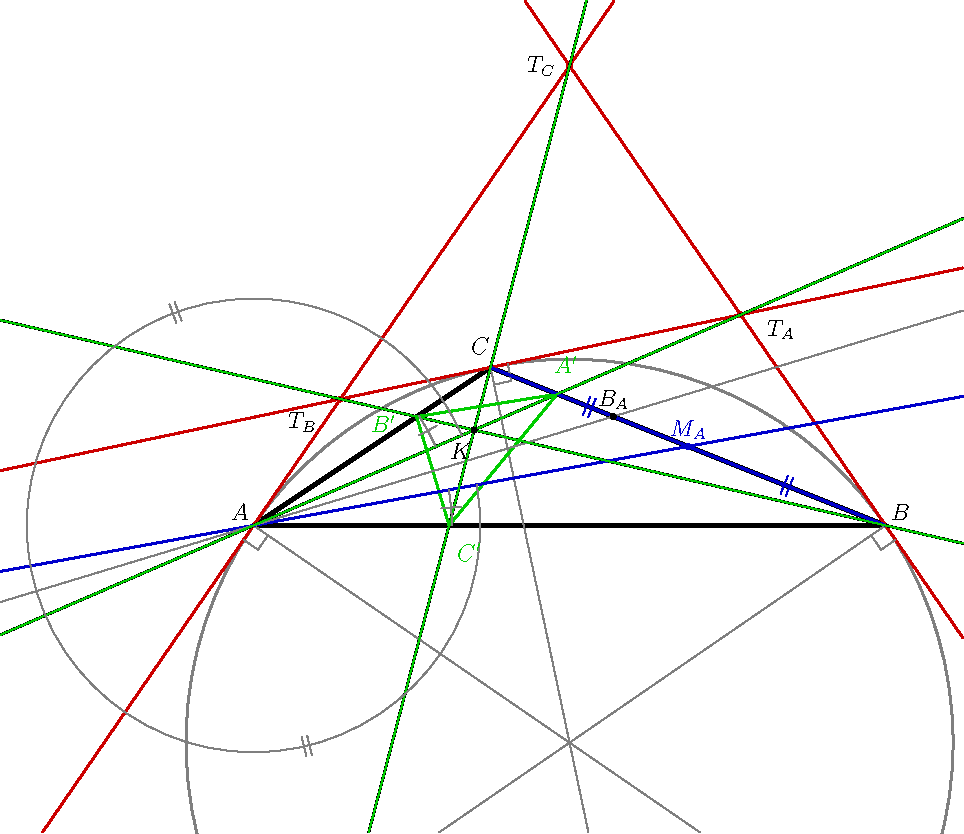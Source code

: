 import geometry; size(17cm);
triangle t=triangle((-2,0), (2,0), (-0.5,1));
draw(t, linewidth(2*bp));
circle ct=circle(t); clipdraw(ct, bp+grey);

triangle itr=tangential(t);
drawline(itr, bp+0.8*red); dot(itr, 0.8*red);
line syma=line(itr.A,t.A), symb=line(itr.B,t.B);
line symc=line(itr.C,t.C); draw(syma^^symb^^symc, linewidth(bp));
dot("$K$", intersectionpoint(syma,symb), 2*dir(-120));

draw(line(ct.C,t.A,false), grey);
perpendicularmark(line(ct.C,t.A),itr.BC,quarter=2, grey);
draw(line(ct.C,t.B,false), grey);
perpendicularmark(line(ct.C,t.B),itr.AC,quarter=3, grey);
draw(line(ct.C,t.C,false), grey);
perpendicularmark(line(ct.C,t.C),itr.AB,quarter=3, grey);

triangle st=symmedial(t); draw(st, bp+0.8green);

line mA=median(t.VA); draw(mA, bp+0.8*blue);
dot("$M_A$",midpoint(t.BC), N, 0.8*blue);
draw(segment(t.BC), bp+0.8*blue, StickIntervalMarker(2,2,0.8*blue));

line bA=bisector(t.VA); draw(bA, grey);
dot("$B_A$", bisectorpoint(t.BC), N);

line sA=symmedian(t.VA); draw(sA, 0.8*green);

draw(symmedian(t.VB), 0.8*green); draw(symmedian(t.VC), 0.8*green);

point sP=symmedian(t); dot(sP);

markangle(sA, (line) t.AC, radius=3.5cm, grey, StickIntervalMarker(1,1,grey));
markangle((line) t.AB, mA, radius=3.5cm, grey, StickIntervalMarker(1,1,grey));
markangle(sA, mA, dir(-10), radius=4cm, grey, StickIntervalMarker(2,2,grey));

label("$A$",t.A,NW); label("$B$",t.B,NE); label("$C$",t.C,2*dir(115));
label("$T_A$",itr.A,4*dir(itr.VA)); label("$T_B$",itr.B,4*dir(itr.VB)); label("$T_C$",itr.C,2*I*dir(itr.VC));
label("$A'$", "$B'$", "$C'$", st, 45, 3, 0.8green);

addMargins(1cm,2cm,1cm,1cm);
shipout(format="pdf",bbox(Fill(rgb(0.96,1,0.95))));
